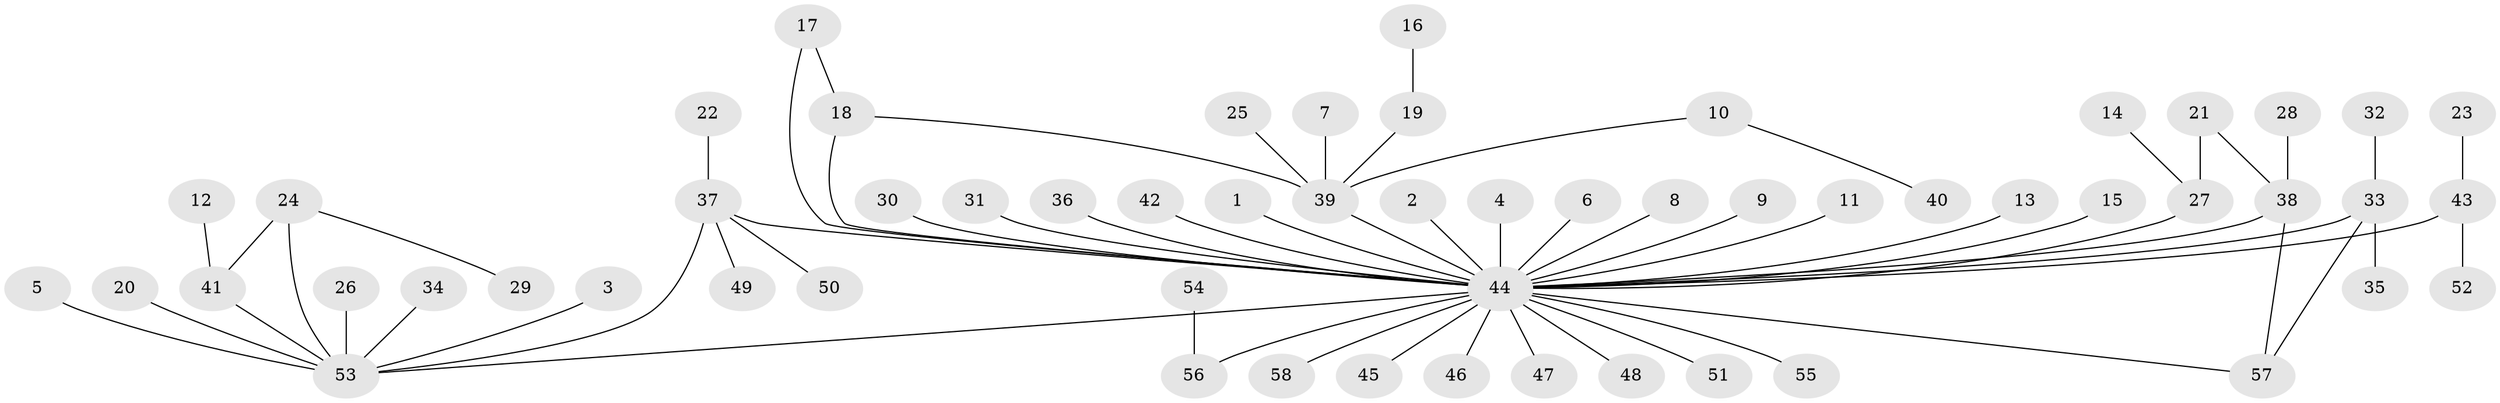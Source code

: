// original degree distribution, {6: 0.034782608695652174, 35: 0.008695652173913044, 11: 0.008695652173913044, 4: 0.034782608695652174, 1: 0.6782608695652174, 8: 0.008695652173913044, 5: 0.05217391304347826, 2: 0.12173913043478261, 3: 0.05217391304347826}
// Generated by graph-tools (version 1.1) at 2025/49/03/09/25 03:49:59]
// undirected, 58 vertices, 64 edges
graph export_dot {
graph [start="1"]
  node [color=gray90,style=filled];
  1;
  2;
  3;
  4;
  5;
  6;
  7;
  8;
  9;
  10;
  11;
  12;
  13;
  14;
  15;
  16;
  17;
  18;
  19;
  20;
  21;
  22;
  23;
  24;
  25;
  26;
  27;
  28;
  29;
  30;
  31;
  32;
  33;
  34;
  35;
  36;
  37;
  38;
  39;
  40;
  41;
  42;
  43;
  44;
  45;
  46;
  47;
  48;
  49;
  50;
  51;
  52;
  53;
  54;
  55;
  56;
  57;
  58;
  1 -- 44 [weight=1.0];
  2 -- 44 [weight=1.0];
  3 -- 53 [weight=1.0];
  4 -- 44 [weight=1.0];
  5 -- 53 [weight=1.0];
  6 -- 44 [weight=1.0];
  7 -- 39 [weight=1.0];
  8 -- 44 [weight=1.0];
  9 -- 44 [weight=1.0];
  10 -- 39 [weight=1.0];
  10 -- 40 [weight=1.0];
  11 -- 44 [weight=1.0];
  12 -- 41 [weight=1.0];
  13 -- 44 [weight=1.0];
  14 -- 27 [weight=1.0];
  15 -- 44 [weight=1.0];
  16 -- 19 [weight=1.0];
  17 -- 18 [weight=1.0];
  17 -- 44 [weight=1.0];
  18 -- 39 [weight=1.0];
  18 -- 44 [weight=1.0];
  19 -- 39 [weight=1.0];
  20 -- 53 [weight=1.0];
  21 -- 27 [weight=1.0];
  21 -- 38 [weight=1.0];
  22 -- 37 [weight=1.0];
  23 -- 43 [weight=1.0];
  24 -- 29 [weight=1.0];
  24 -- 41 [weight=1.0];
  24 -- 53 [weight=1.0];
  25 -- 39 [weight=1.0];
  26 -- 53 [weight=1.0];
  27 -- 44 [weight=1.0];
  28 -- 38 [weight=1.0];
  30 -- 44 [weight=1.0];
  31 -- 44 [weight=1.0];
  32 -- 33 [weight=1.0];
  33 -- 35 [weight=1.0];
  33 -- 44 [weight=1.0];
  33 -- 57 [weight=1.0];
  34 -- 53 [weight=1.0];
  36 -- 44 [weight=1.0];
  37 -- 44 [weight=1.0];
  37 -- 49 [weight=1.0];
  37 -- 50 [weight=1.0];
  37 -- 53 [weight=1.0];
  38 -- 44 [weight=1.0];
  38 -- 57 [weight=1.0];
  39 -- 44 [weight=1.0];
  41 -- 53 [weight=1.0];
  42 -- 44 [weight=1.0];
  43 -- 44 [weight=1.0];
  43 -- 52 [weight=1.0];
  44 -- 45 [weight=1.0];
  44 -- 46 [weight=1.0];
  44 -- 47 [weight=1.0];
  44 -- 48 [weight=1.0];
  44 -- 51 [weight=1.0];
  44 -- 53 [weight=1.0];
  44 -- 55 [weight=1.0];
  44 -- 56 [weight=1.0];
  44 -- 57 [weight=1.0];
  44 -- 58 [weight=1.0];
  54 -- 56 [weight=1.0];
}
